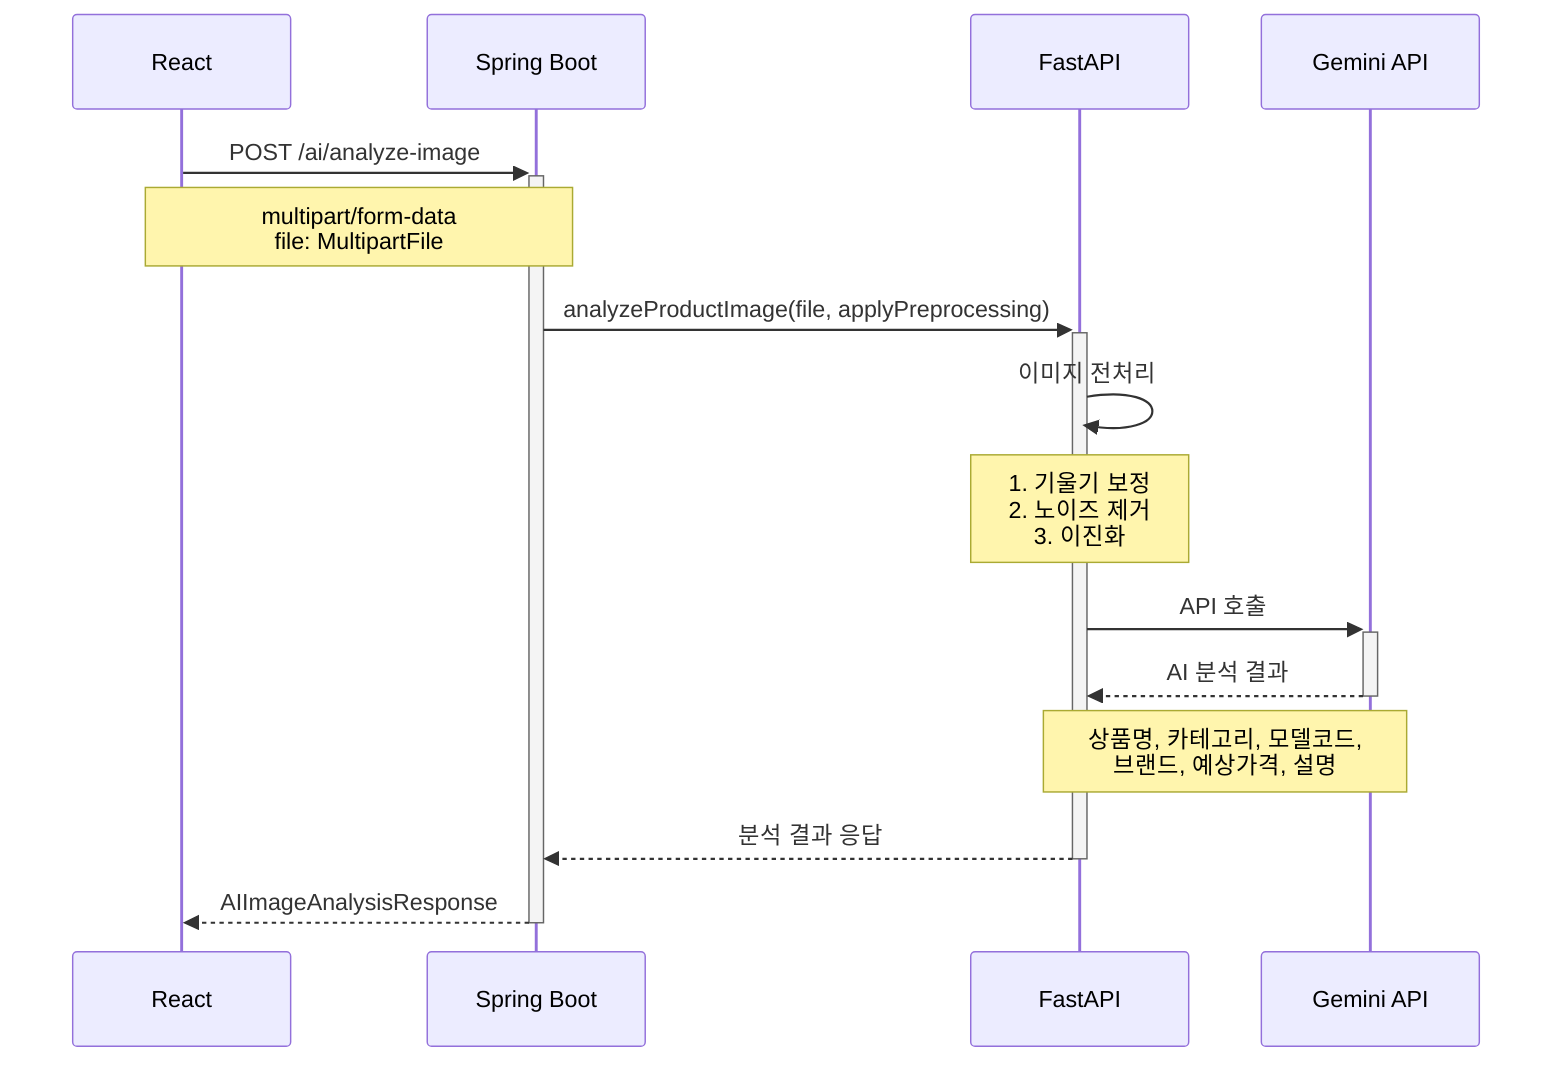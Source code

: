 sequenceDiagram
    participant Frontend as React
    participant Backend as Spring Boot
    participant FastAPI as FastAPI
    participant Gemini as Gemini API

    Frontend->>+Backend: POST /ai/analyze-image
    Note over Frontend,Backend: multipart/form-data<br/>file: MultipartFile

    %% Backend->>Backend: 파일 유효성 검사
    %% Note over Controller: file.isEmpty() 체크<br/>이미지 파일 타입 검사

    Backend->>+FastAPI: analyzeProductImage(file, applyPreprocessing)
    
    FastAPI->>FastAPI: 이미지 전처리
    Note over FastAPI: 1. 기울기 보정<br/>2. 노이즈 제거<br/>3. 이진화

    FastAPI->>+Gemini: API 호출
    %% Note over FastAPI,Gemini: 이미지 분석 요청<br/>상품 정보 추출 프롬프트

    Gemini-->>-FastAPI: AI 분석 결과
    Note over Gemini,FastAPI: 상품명, 카테고리, 모델코드,<br/>브랜드, 예상가격, 설명

    FastAPI-->>-Backend: 분석 결과 응답

    Backend-->>-Frontend: AIImageAnalysisResponse